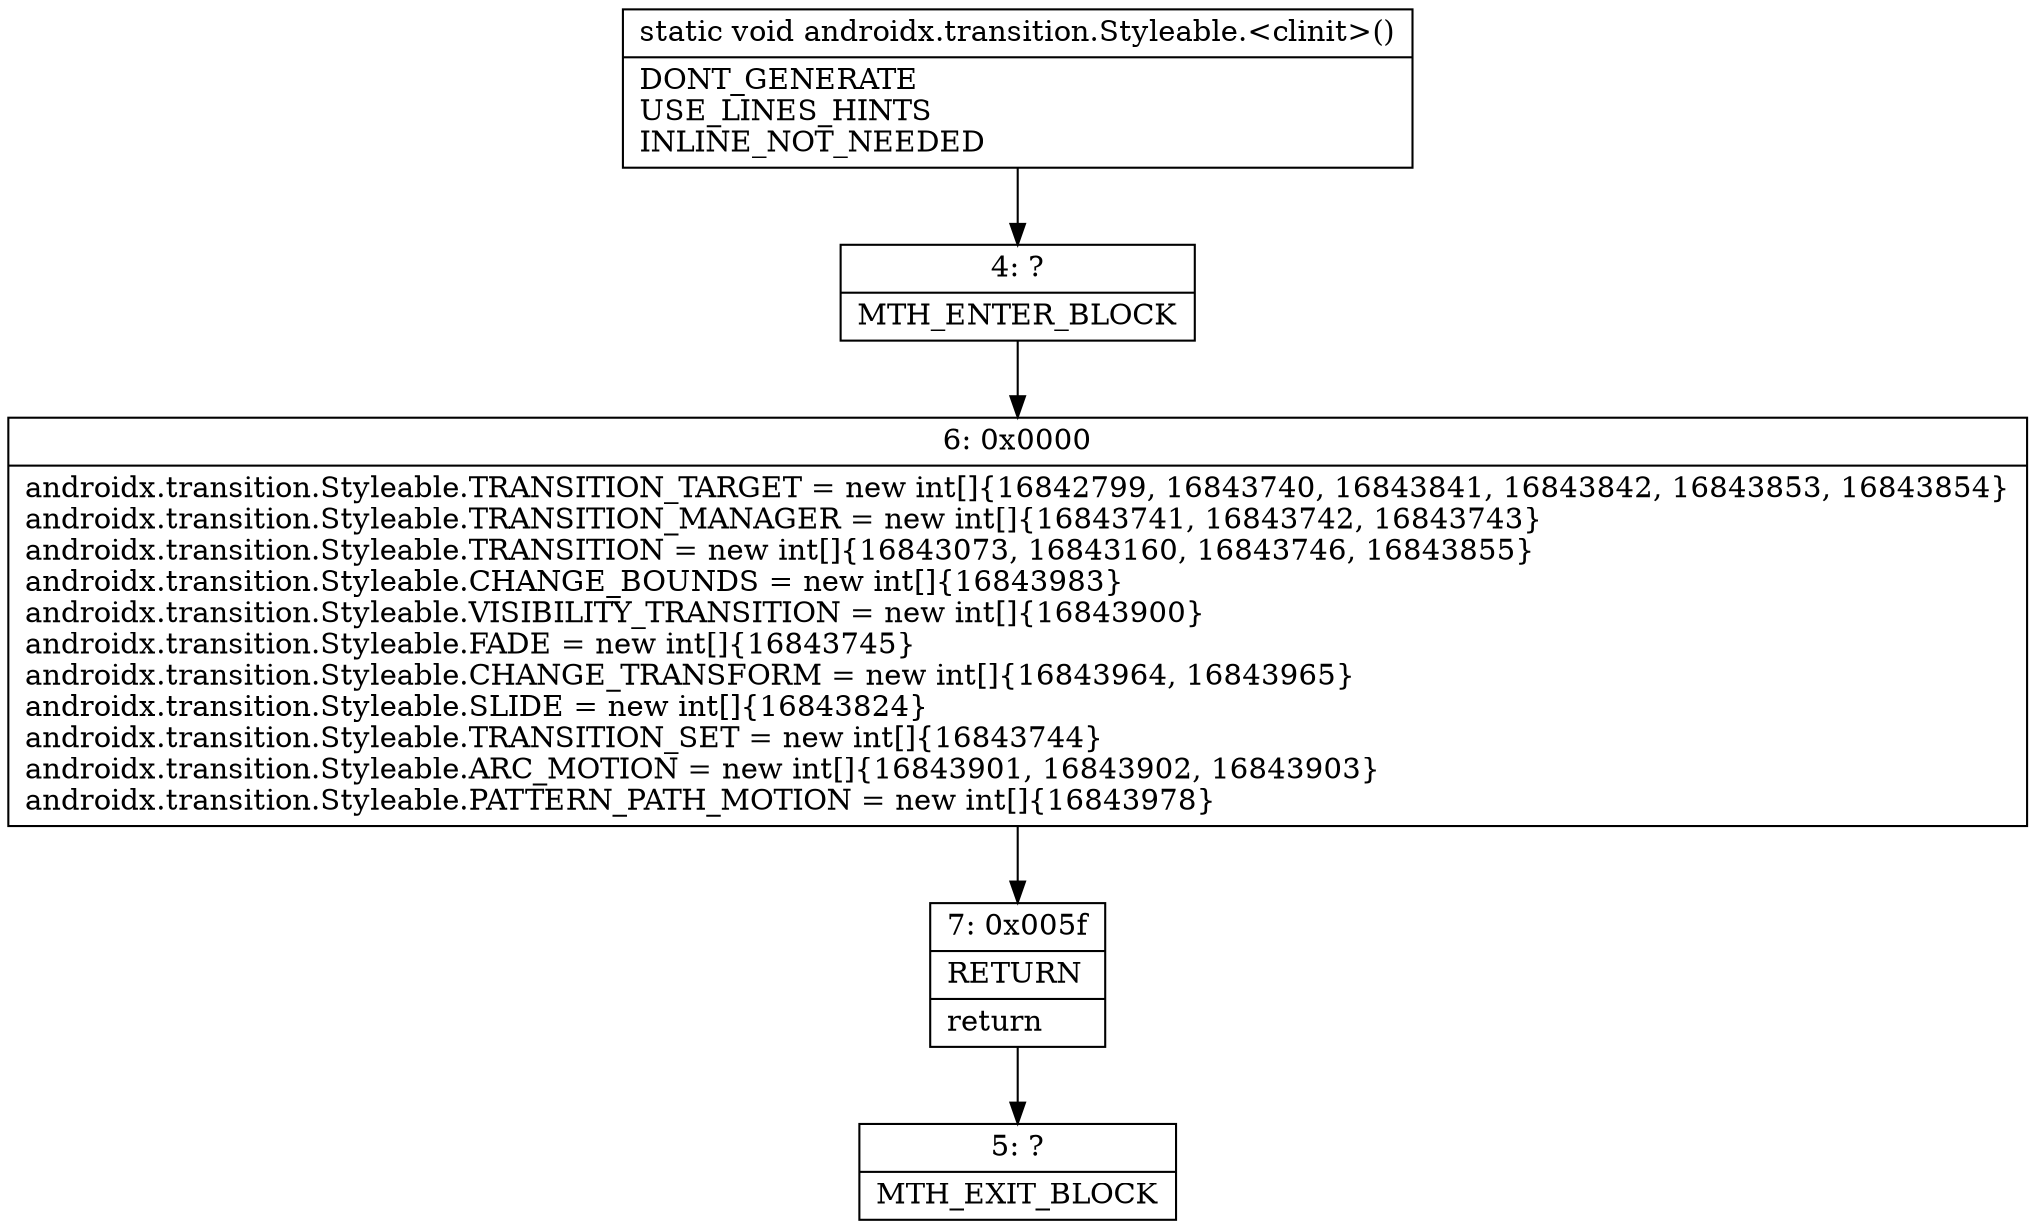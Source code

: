 digraph "CFG forandroidx.transition.Styleable.\<clinit\>()V" {
Node_4 [shape=record,label="{4\:\ ?|MTH_ENTER_BLOCK\l}"];
Node_6 [shape=record,label="{6\:\ 0x0000|androidx.transition.Styleable.TRANSITION_TARGET = new int[]\{16842799, 16843740, 16843841, 16843842, 16843853, 16843854\}\landroidx.transition.Styleable.TRANSITION_MANAGER = new int[]\{16843741, 16843742, 16843743\}\landroidx.transition.Styleable.TRANSITION = new int[]\{16843073, 16843160, 16843746, 16843855\}\landroidx.transition.Styleable.CHANGE_BOUNDS = new int[]\{16843983\}\landroidx.transition.Styleable.VISIBILITY_TRANSITION = new int[]\{16843900\}\landroidx.transition.Styleable.FADE = new int[]\{16843745\}\landroidx.transition.Styleable.CHANGE_TRANSFORM = new int[]\{16843964, 16843965\}\landroidx.transition.Styleable.SLIDE = new int[]\{16843824\}\landroidx.transition.Styleable.TRANSITION_SET = new int[]\{16843744\}\landroidx.transition.Styleable.ARC_MOTION = new int[]\{16843901, 16843902, 16843903\}\landroidx.transition.Styleable.PATTERN_PATH_MOTION = new int[]\{16843978\}\l}"];
Node_7 [shape=record,label="{7\:\ 0x005f|RETURN\l|return\l}"];
Node_5 [shape=record,label="{5\:\ ?|MTH_EXIT_BLOCK\l}"];
MethodNode[shape=record,label="{static void androidx.transition.Styleable.\<clinit\>()  | DONT_GENERATE\lUSE_LINES_HINTS\lINLINE_NOT_NEEDED\l}"];
MethodNode -> Node_4;Node_4 -> Node_6;
Node_6 -> Node_7;
Node_7 -> Node_5;
}

